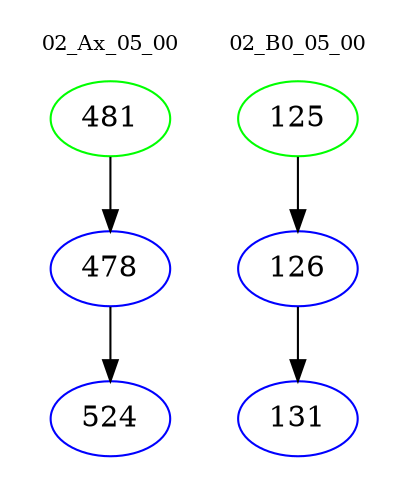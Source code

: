 digraph{
subgraph cluster_0 {
color = white
label = "02_Ax_05_00";
fontsize=10;
T0_481 [label="481", color="green"]
T0_481 -> T0_478 [color="black"]
T0_478 [label="478", color="blue"]
T0_478 -> T0_524 [color="black"]
T0_524 [label="524", color="blue"]
}
subgraph cluster_1 {
color = white
label = "02_B0_05_00";
fontsize=10;
T1_125 [label="125", color="green"]
T1_125 -> T1_126 [color="black"]
T1_126 [label="126", color="blue"]
T1_126 -> T1_131 [color="black"]
T1_131 [label="131", color="blue"]
}
}
